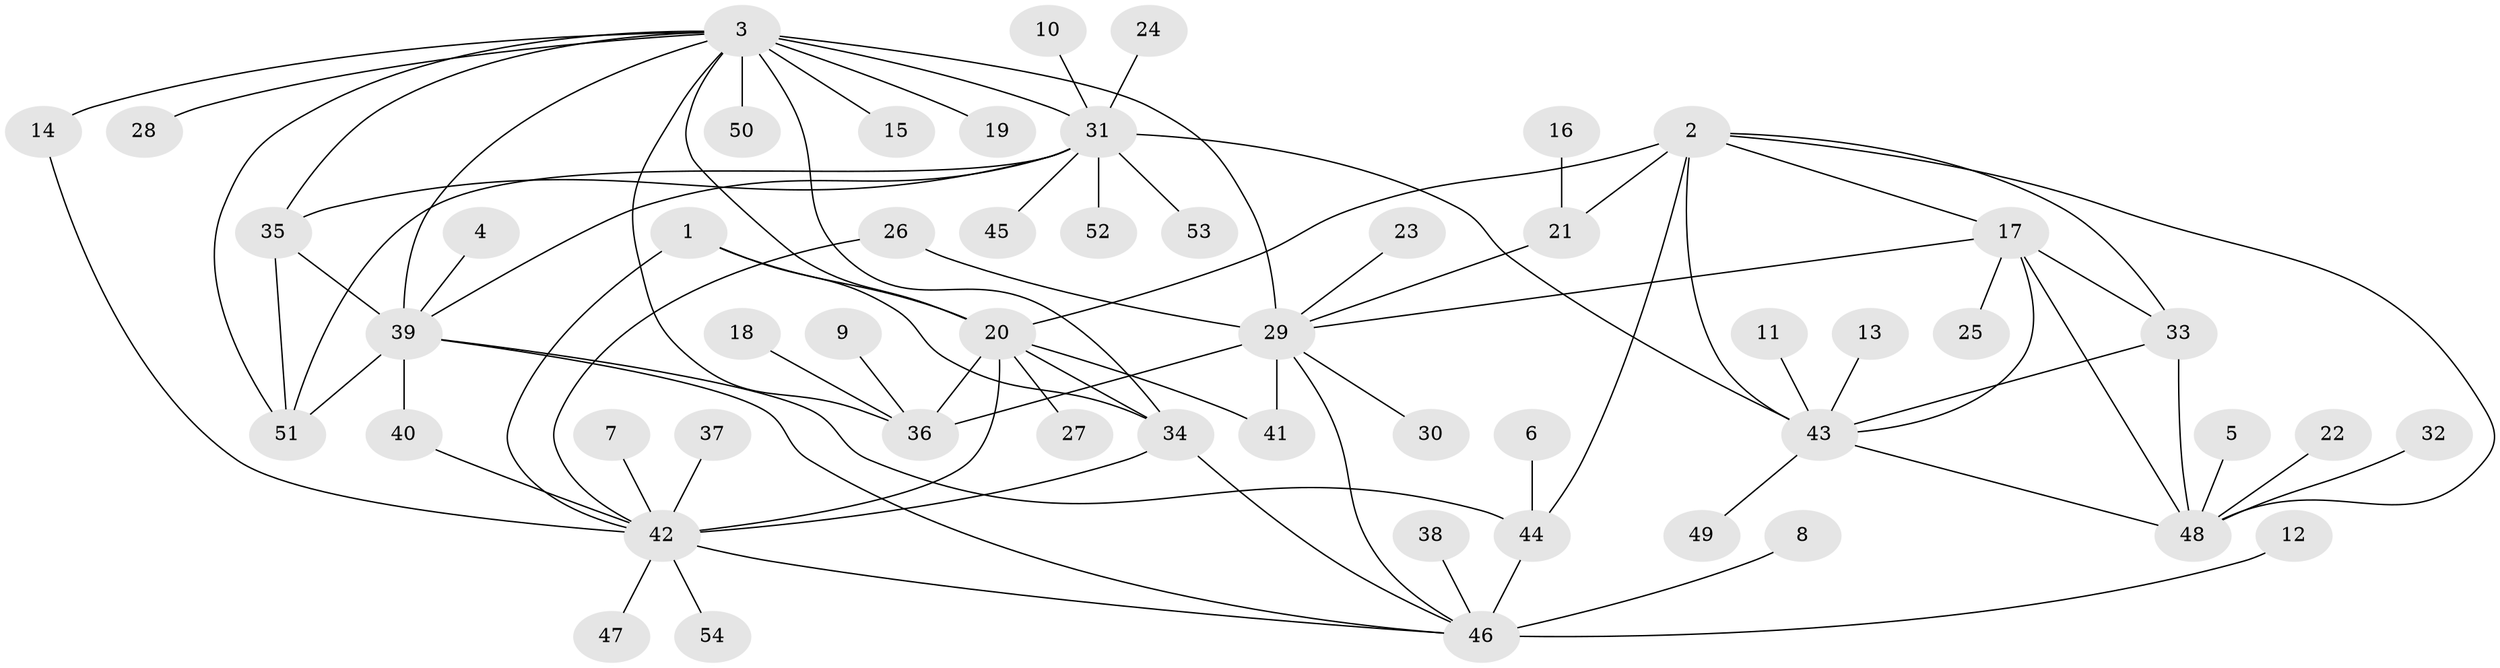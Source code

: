 // original degree distribution, {6: 0.04672897196261682, 9: 0.028037383177570093, 7: 0.056074766355140186, 8: 0.028037383177570093, 10: 0.018691588785046728, 4: 0.018691588785046728, 11: 0.028037383177570093, 5: 0.009345794392523364, 2: 0.19626168224299065, 3: 0.037383177570093455, 1: 0.5327102803738317}
// Generated by graph-tools (version 1.1) at 2025/26/03/09/25 03:26:48]
// undirected, 54 vertices, 83 edges
graph export_dot {
graph [start="1"]
  node [color=gray90,style=filled];
  1;
  2;
  3;
  4;
  5;
  6;
  7;
  8;
  9;
  10;
  11;
  12;
  13;
  14;
  15;
  16;
  17;
  18;
  19;
  20;
  21;
  22;
  23;
  24;
  25;
  26;
  27;
  28;
  29;
  30;
  31;
  32;
  33;
  34;
  35;
  36;
  37;
  38;
  39;
  40;
  41;
  42;
  43;
  44;
  45;
  46;
  47;
  48;
  49;
  50;
  51;
  52;
  53;
  54;
  1 -- 20 [weight=1.0];
  1 -- 34 [weight=1.0];
  1 -- 42 [weight=2.0];
  2 -- 17 [weight=1.0];
  2 -- 20 [weight=1.0];
  2 -- 21 [weight=1.0];
  2 -- 33 [weight=1.0];
  2 -- 43 [weight=1.0];
  2 -- 44 [weight=1.0];
  2 -- 48 [weight=1.0];
  3 -- 14 [weight=1.0];
  3 -- 15 [weight=1.0];
  3 -- 19 [weight=1.0];
  3 -- 20 [weight=1.0];
  3 -- 28 [weight=1.0];
  3 -- 29 [weight=4.0];
  3 -- 31 [weight=1.0];
  3 -- 34 [weight=1.0];
  3 -- 35 [weight=1.0];
  3 -- 36 [weight=2.0];
  3 -- 39 [weight=1.0];
  3 -- 50 [weight=1.0];
  3 -- 51 [weight=1.0];
  4 -- 39 [weight=1.0];
  5 -- 48 [weight=1.0];
  6 -- 44 [weight=1.0];
  7 -- 42 [weight=1.0];
  8 -- 46 [weight=1.0];
  9 -- 36 [weight=1.0];
  10 -- 31 [weight=1.0];
  11 -- 43 [weight=1.0];
  12 -- 46 [weight=1.0];
  13 -- 43 [weight=1.0];
  14 -- 42 [weight=1.0];
  16 -- 21 [weight=1.0];
  17 -- 25 [weight=1.0];
  17 -- 29 [weight=1.0];
  17 -- 33 [weight=1.0];
  17 -- 43 [weight=1.0];
  17 -- 48 [weight=1.0];
  18 -- 36 [weight=1.0];
  20 -- 27 [weight=1.0];
  20 -- 34 [weight=1.0];
  20 -- 36 [weight=1.0];
  20 -- 41 [weight=1.0];
  20 -- 42 [weight=2.0];
  21 -- 29 [weight=1.0];
  22 -- 48 [weight=1.0];
  23 -- 29 [weight=1.0];
  24 -- 31 [weight=1.0];
  26 -- 29 [weight=1.0];
  26 -- 42 [weight=1.0];
  29 -- 30 [weight=1.0];
  29 -- 36 [weight=2.0];
  29 -- 41 [weight=1.0];
  29 -- 46 [weight=1.0];
  31 -- 35 [weight=1.0];
  31 -- 39 [weight=1.0];
  31 -- 43 [weight=1.0];
  31 -- 45 [weight=1.0];
  31 -- 51 [weight=1.0];
  31 -- 52 [weight=1.0];
  31 -- 53 [weight=1.0];
  32 -- 48 [weight=1.0];
  33 -- 43 [weight=1.0];
  33 -- 48 [weight=1.0];
  34 -- 42 [weight=2.0];
  34 -- 46 [weight=1.0];
  35 -- 39 [weight=1.0];
  35 -- 51 [weight=1.0];
  37 -- 42 [weight=1.0];
  38 -- 46 [weight=1.0];
  39 -- 40 [weight=2.0];
  39 -- 44 [weight=2.0];
  39 -- 46 [weight=2.0];
  39 -- 51 [weight=1.0];
  40 -- 42 [weight=1.0];
  42 -- 46 [weight=1.0];
  42 -- 47 [weight=1.0];
  42 -- 54 [weight=1.0];
  43 -- 48 [weight=1.0];
  43 -- 49 [weight=1.0];
  44 -- 46 [weight=4.0];
}

